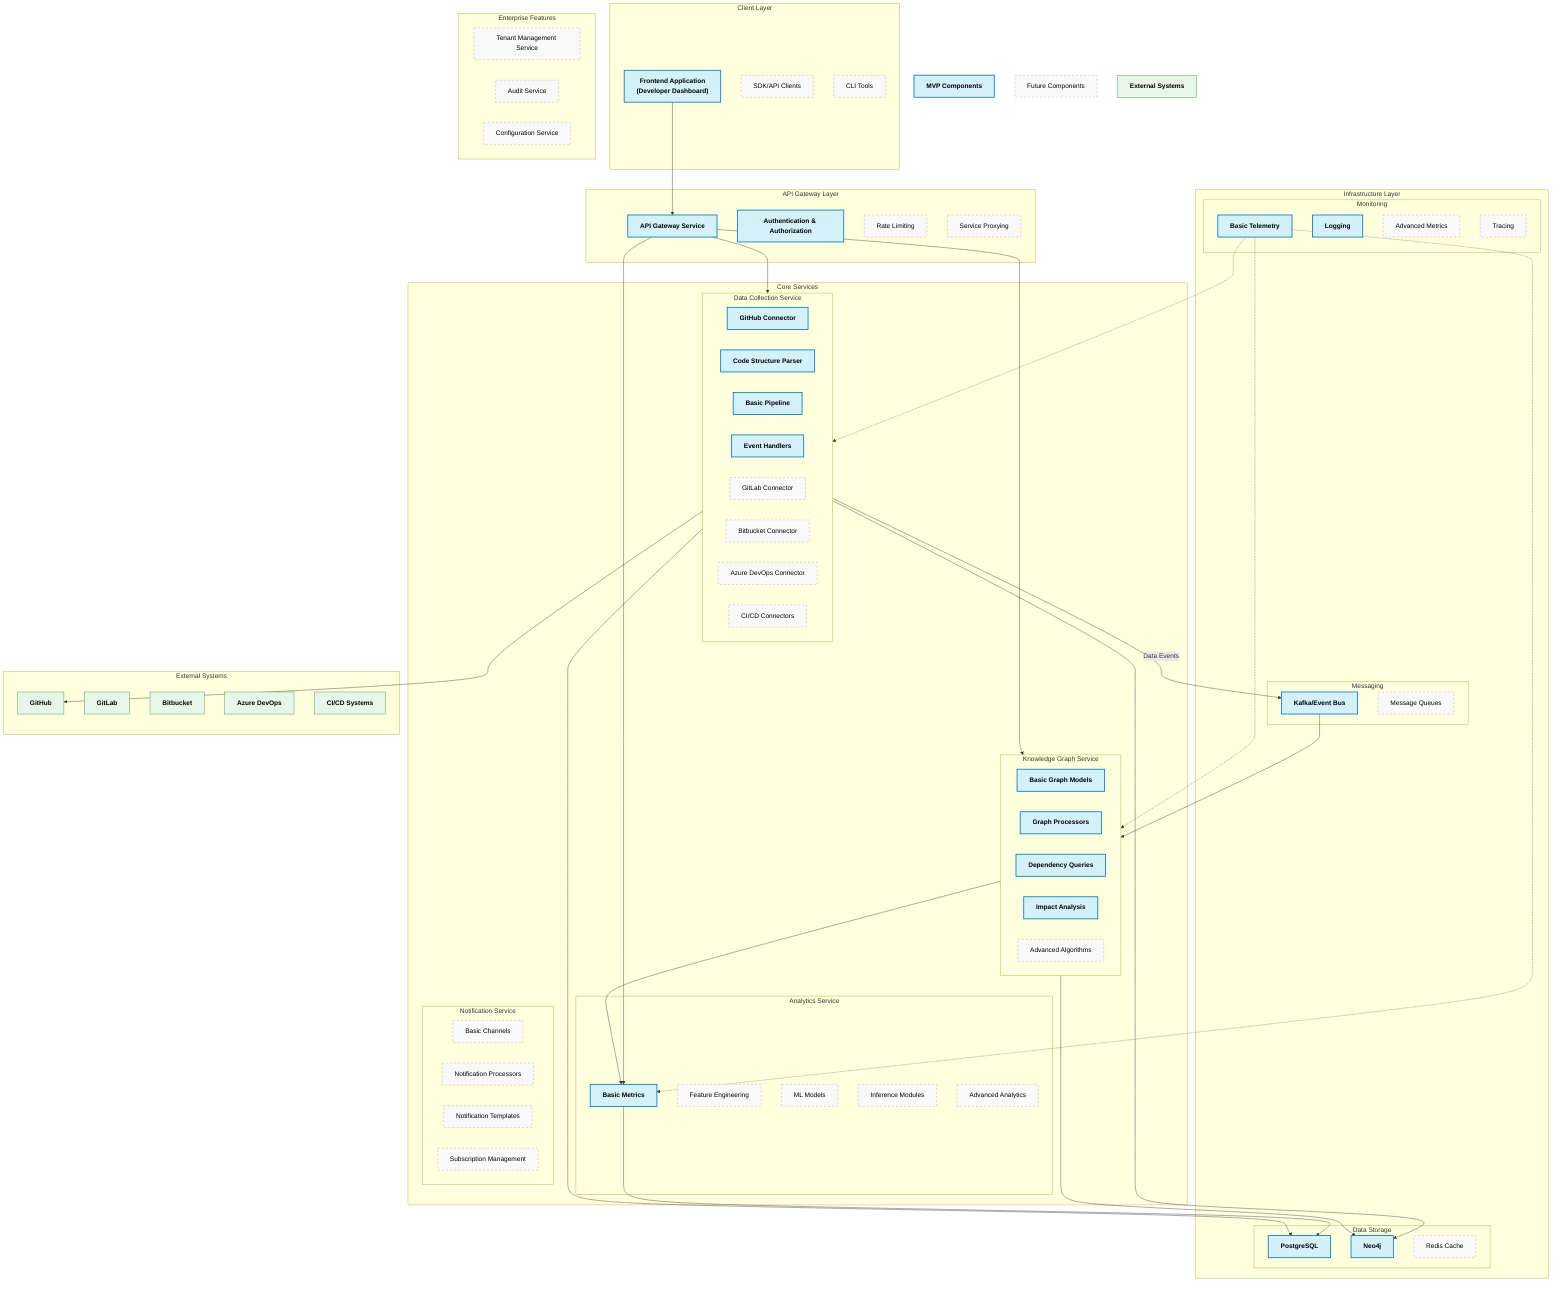 %%{init: {
    'theme': 'default',
    'themeVariables': {
      'fontFamily': 'arial',
      'fontSize': '16px'
    }
 }}%%

flowchart TD
    %% Style classes with improved text visibility
    classDef mvp fill:#d4f1f9,stroke:#0277bd,stroke-width:2px,color:#000000,font-weight:bold
    classDef future fill:#f9f9f9,stroke:#9e9e9e,stroke-width:1px,stroke-dasharray: 5 5,color:#000000
    classDef external fill:#e8f5e9,stroke:#388e3c,stroke-width:1px,color:#000000,font-weight:bold

    %% Client layer
    subgraph Client["Client Layer"]
        UI["Frontend Application\n(Developer Dashboard)"]:::mvp
        SDK["SDK/API Clients"]:::future
        CLI["CLI Tools"]:::future
    end

    %% API Gateway layer
    subgraph Gateway["API Gateway Layer"]
        API["API Gateway Service"]:::mvp
        Auth["Authentication & Authorization"]:::mvp
        Rate["Rate Limiting"]:::future
        Proxy["Service Proxying"]:::future
    end

    %% Core Services
    subgraph Core["Core Services"]
        %% Data Collection
        subgraph DC["Data Collection Service"]
            GC["GitHub Connector"]:::mvp
            CP["Code Structure Parser"]:::mvp
            PP["Basic Pipeline"]:::mvp
            EH["Event Handlers"]:::mvp
            GLC["GitLab Connector"]:::future
            BBC["Bitbucket Connector"]:::future
            ADC["Azure DevOps Connector"]:::future
            CIC["CI/CD Connectors"]:::future
        end

        %% Knowledge Graph
        subgraph KG["Knowledge Graph Service"]
            GM["Basic Graph Models"]:::mvp
            GP["Graph Processors"]:::mvp
            GQ["Dependency Queries"]:::mvp
            GA["Impact Analysis"]:::mvp
            AA["Advanced Algorithms"]:::future
        end

        %% Analytics
        subgraph ANALYTICS["Analytics Service"]
            BM["Basic Metrics"]:::mvp
            FE["Feature Engineering"]:::future
            ML["ML Models"]:::future
            IM["Inference Modules"]:::future
            AM["Advanced Analytics"]:::future
        end

        %% Notification
        subgraph NOTIF["Notification Service"]
            BC["Basic Channels"]:::future
            NP["Notification Processors"]:::future
            NT["Notification Templates"]:::future
            SM["Subscription Management"]:::future
        end
    end

    %% Enterprise Features
    subgraph Enterprise["Enterprise Features"]
        TS["Tenant Management Service"]:::future
        AUD["Audit Service"]:::future
        CS["Configuration Service"]:::future
    end

    %% Infrastructure
    subgraph Infra["Infrastructure Layer"]
        %% Data Storage
        subgraph DS["Data Storage"]
            PG["PostgreSQL"]:::mvp
            NG["Neo4j"]:::mvp
            RD["Redis Cache"]:::future
        end

        %% Messaging
        subgraph MS["Messaging"]
            KF["Kafka/Event Bus"]:::mvp
            RQ["Message Queues"]:::future
        end

        %% Monitoring
        subgraph MT["Monitoring"]
            TM["Basic Telemetry"]:::mvp
            LG["Logging"]:::mvp
            MET["Advanced Metrics"]:::future
            TR["Tracing"]:::future
        end
    end

    %% External Systems
    subgraph External["External Systems"]
        GH["GitHub"]:::external
        GL["GitLab"]:::external
        BB["Bitbucket"]:::external
        AD["Azure DevOps"]:::external
        CI["CI/CD Systems"]:::external
    end

    %% Connections for MVP
    %% Client to Gateway
    UI --> API

    %% Gateway to Core Services
    API --> DC
    API --> KG
    API --> BM

    %% Core Services Interactions
    DC -- "Data Events" --> KF
    KF --> KG
    KG --> BM

    %% Core to Infrastructure
    DC --> PG
    DC --> NG
    KG --> NG
    BM --> PG

    %% External Integrations
    DC --> GH
    
    %% Monitoring
    TM -.-> DC
    TM -.-> KG
    TM -.-> BM
    
    %% Legend
    L1["MVP Components"]:::mvp
    L2["Future Components"]:::future
    L3["External Systems"]:::external